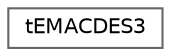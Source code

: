 digraph "Graphical Class Hierarchy"
{
 // LATEX_PDF_SIZE
  bgcolor="transparent";
  edge [fontname=Helvetica,fontsize=10,labelfontname=Helvetica,labelfontsize=10];
  node [fontname=Helvetica,fontsize=10,shape=box,height=0.2,width=0.4];
  rankdir="LR";
  Node0 [label="tEMACDES3",height=0.2,width=0.4,color="grey40", fillcolor="white", style="filled",URL="$uniont_e_m_a_c_d_e_s3.html",tooltip=" "];
}
